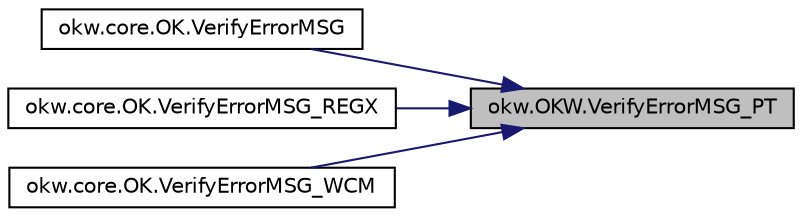 digraph "okw.OKW.VerifyErrorMSG_PT"
{
 // INTERACTIVE_SVG=YES
 // LATEX_PDF_SIZE
  edge [fontname="Helvetica",fontsize="10",labelfontname="Helvetica",labelfontsize="10"];
  node [fontname="Helvetica",fontsize="10",shape=record];
  rankdir="RL";
  Node1 [label="okw.OKW.VerifyErrorMSG_PT",height=0.2,width=0.4,color="black", fillcolor="grey75", style="filled", fontcolor="black",tooltip="Polling Time in [ms] für das Schlüsselwort VerifyLabel."];
  Node1 -> Node2 [dir="back",color="midnightblue",fontsize="10",style="solid",fontname="Helvetica"];
  Node2 [label="okw.core.OK.VerifyErrorMSG",height=0.2,width=0.4,color="black", fillcolor="white", style="filled",URL="$classokw_1_1core_1_1_o_k.html#a81c1f7ea13b9132872016e1c7edff243",tooltip="Überprüft Fehlermeldungen in mit Angular validierten Formularen."];
  Node1 -> Node3 [dir="back",color="midnightblue",fontsize="10",style="solid",fontname="Helvetica"];
  Node3 [label="okw.core.OK.VerifyErrorMSG_REGX",height=0.2,width=0.4,color="black", fillcolor="white", style="filled",URL="$classokw_1_1core_1_1_o_k.html#a1ab77bd52ba1644e70037f179b5f10e4",tooltip="Überprüft Fehlermeldungen in mit Angular validierten Formularen."];
  Node1 -> Node4 [dir="back",color="midnightblue",fontsize="10",style="solid",fontname="Helvetica"];
  Node4 [label="okw.core.OK.VerifyErrorMSG_WCM",height=0.2,width=0.4,color="black", fillcolor="white", style="filled",URL="$classokw_1_1core_1_1_o_k.html#ab5961f415b164566eff1c7744d077366",tooltip="Überprüft Fehlermeldungen in mit Angular validierten Formularen."];
}
